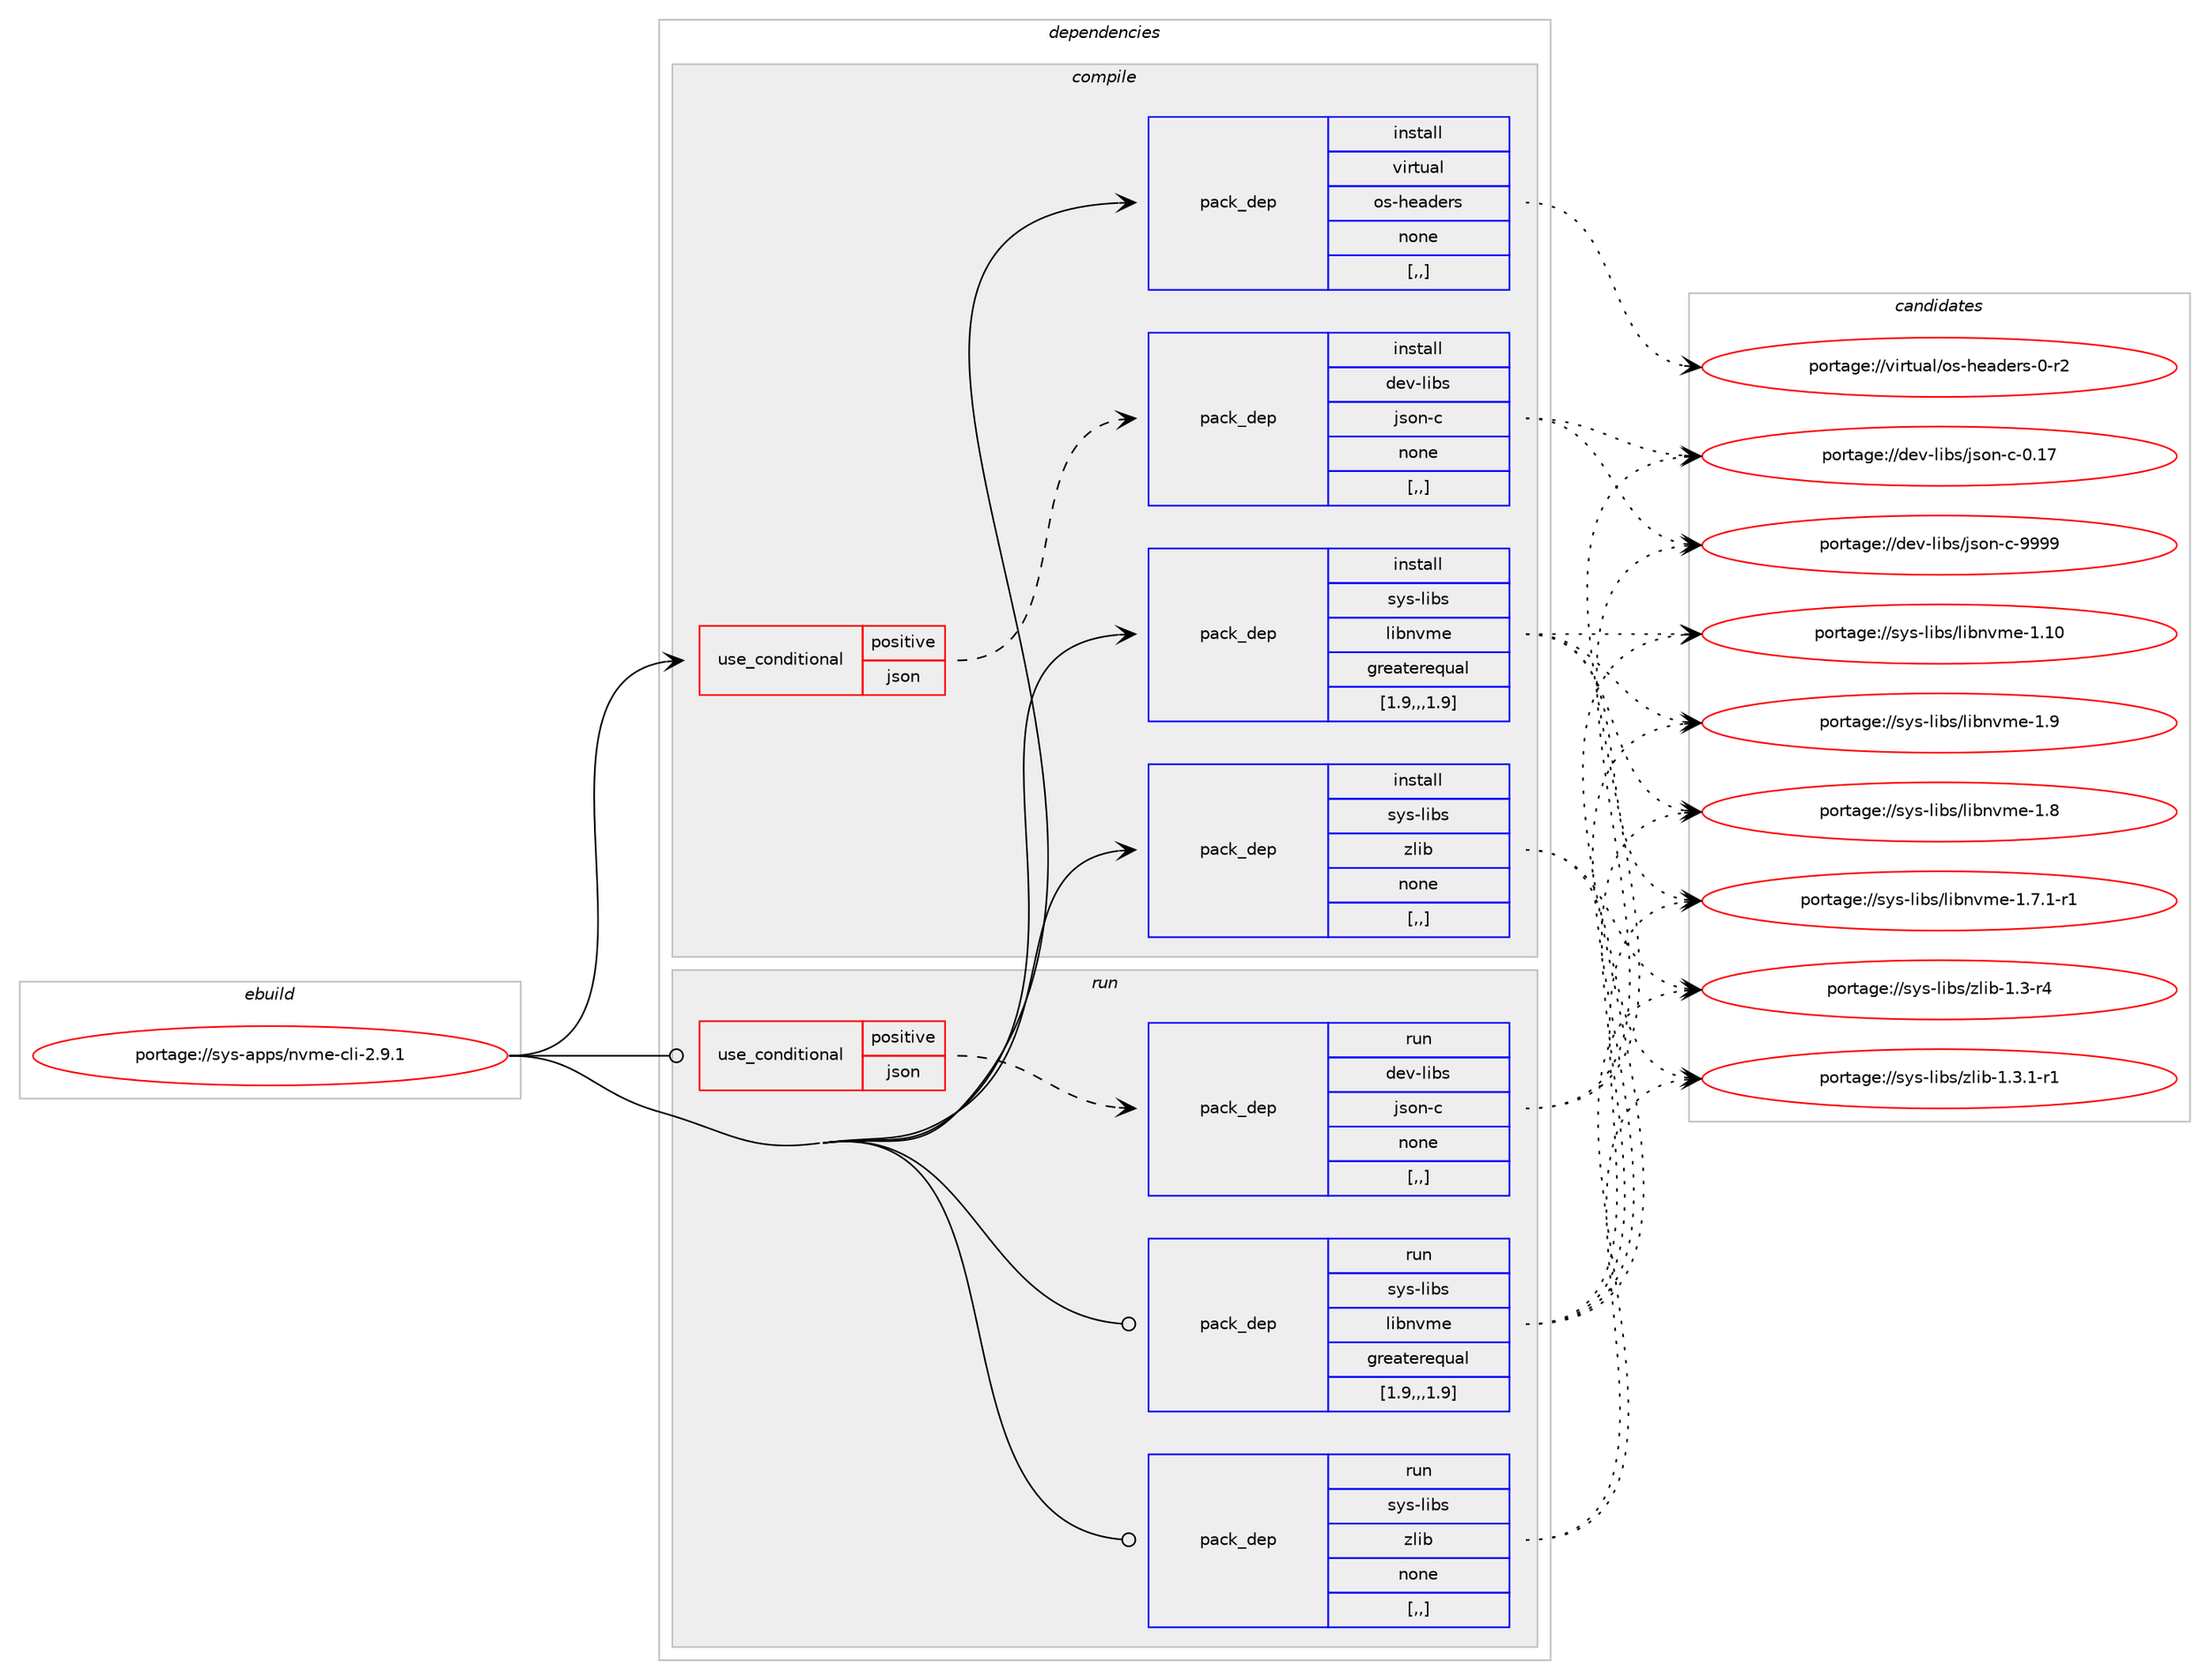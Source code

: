 digraph prolog {

# *************
# Graph options
# *************

newrank=true;
concentrate=true;
compound=true;
graph [rankdir=LR,fontname=Helvetica,fontsize=10,ranksep=1.5];#, ranksep=2.5, nodesep=0.2];
edge  [arrowhead=vee];
node  [fontname=Helvetica,fontsize=10];

# **********
# The ebuild
# **********

subgraph cluster_leftcol {
color=gray;
label=<<i>ebuild</i>>;
id [label="portage://sys-apps/nvme-cli-2.9.1", color=red, width=4, href="../sys-apps/nvme-cli-2.9.1.svg"];
}

# ****************
# The dependencies
# ****************

subgraph cluster_midcol {
color=gray;
label=<<i>dependencies</i>>;
subgraph cluster_compile {
fillcolor="#eeeeee";
style=filled;
label=<<i>compile</i>>;
subgraph cond245111 {
dependency931120 [label=<<TABLE BORDER="0" CELLBORDER="1" CELLSPACING="0" CELLPADDING="4"><TR><TD ROWSPAN="3" CELLPADDING="10">use_conditional</TD></TR><TR><TD>positive</TD></TR><TR><TD>json</TD></TR></TABLE>>, shape=none, color=red];
subgraph pack679344 {
dependency931121 [label=<<TABLE BORDER="0" CELLBORDER="1" CELLSPACING="0" CELLPADDING="4" WIDTH="220"><TR><TD ROWSPAN="6" CELLPADDING="30">pack_dep</TD></TR><TR><TD WIDTH="110">install</TD></TR><TR><TD>dev-libs</TD></TR><TR><TD>json-c</TD></TR><TR><TD>none</TD></TR><TR><TD>[,,]</TD></TR></TABLE>>, shape=none, color=blue];
}
dependency931120:e -> dependency931121:w [weight=20,style="dashed",arrowhead="vee"];
}
id:e -> dependency931120:w [weight=20,style="solid",arrowhead="vee"];
subgraph pack679345 {
dependency931122 [label=<<TABLE BORDER="0" CELLBORDER="1" CELLSPACING="0" CELLPADDING="4" WIDTH="220"><TR><TD ROWSPAN="6" CELLPADDING="30">pack_dep</TD></TR><TR><TD WIDTH="110">install</TD></TR><TR><TD>sys-libs</TD></TR><TR><TD>libnvme</TD></TR><TR><TD>greaterequal</TD></TR><TR><TD>[1.9,,,1.9]</TD></TR></TABLE>>, shape=none, color=blue];
}
id:e -> dependency931122:w [weight=20,style="solid",arrowhead="vee"];
subgraph pack679346 {
dependency931123 [label=<<TABLE BORDER="0" CELLBORDER="1" CELLSPACING="0" CELLPADDING="4" WIDTH="220"><TR><TD ROWSPAN="6" CELLPADDING="30">pack_dep</TD></TR><TR><TD WIDTH="110">install</TD></TR><TR><TD>sys-libs</TD></TR><TR><TD>zlib</TD></TR><TR><TD>none</TD></TR><TR><TD>[,,]</TD></TR></TABLE>>, shape=none, color=blue];
}
id:e -> dependency931123:w [weight=20,style="solid",arrowhead="vee"];
subgraph pack679347 {
dependency931124 [label=<<TABLE BORDER="0" CELLBORDER="1" CELLSPACING="0" CELLPADDING="4" WIDTH="220"><TR><TD ROWSPAN="6" CELLPADDING="30">pack_dep</TD></TR><TR><TD WIDTH="110">install</TD></TR><TR><TD>virtual</TD></TR><TR><TD>os-headers</TD></TR><TR><TD>none</TD></TR><TR><TD>[,,]</TD></TR></TABLE>>, shape=none, color=blue];
}
id:e -> dependency931124:w [weight=20,style="solid",arrowhead="vee"];
}
subgraph cluster_compileandrun {
fillcolor="#eeeeee";
style=filled;
label=<<i>compile and run</i>>;
}
subgraph cluster_run {
fillcolor="#eeeeee";
style=filled;
label=<<i>run</i>>;
subgraph cond245112 {
dependency931125 [label=<<TABLE BORDER="0" CELLBORDER="1" CELLSPACING="0" CELLPADDING="4"><TR><TD ROWSPAN="3" CELLPADDING="10">use_conditional</TD></TR><TR><TD>positive</TD></TR><TR><TD>json</TD></TR></TABLE>>, shape=none, color=red];
subgraph pack679348 {
dependency931126 [label=<<TABLE BORDER="0" CELLBORDER="1" CELLSPACING="0" CELLPADDING="4" WIDTH="220"><TR><TD ROWSPAN="6" CELLPADDING="30">pack_dep</TD></TR><TR><TD WIDTH="110">run</TD></TR><TR><TD>dev-libs</TD></TR><TR><TD>json-c</TD></TR><TR><TD>none</TD></TR><TR><TD>[,,]</TD></TR></TABLE>>, shape=none, color=blue];
}
dependency931125:e -> dependency931126:w [weight=20,style="dashed",arrowhead="vee"];
}
id:e -> dependency931125:w [weight=20,style="solid",arrowhead="odot"];
subgraph pack679349 {
dependency931127 [label=<<TABLE BORDER="0" CELLBORDER="1" CELLSPACING="0" CELLPADDING="4" WIDTH="220"><TR><TD ROWSPAN="6" CELLPADDING="30">pack_dep</TD></TR><TR><TD WIDTH="110">run</TD></TR><TR><TD>sys-libs</TD></TR><TR><TD>libnvme</TD></TR><TR><TD>greaterequal</TD></TR><TR><TD>[1.9,,,1.9]</TD></TR></TABLE>>, shape=none, color=blue];
}
id:e -> dependency931127:w [weight=20,style="solid",arrowhead="odot"];
subgraph pack679350 {
dependency931128 [label=<<TABLE BORDER="0" CELLBORDER="1" CELLSPACING="0" CELLPADDING="4" WIDTH="220"><TR><TD ROWSPAN="6" CELLPADDING="30">pack_dep</TD></TR><TR><TD WIDTH="110">run</TD></TR><TR><TD>sys-libs</TD></TR><TR><TD>zlib</TD></TR><TR><TD>none</TD></TR><TR><TD>[,,]</TD></TR></TABLE>>, shape=none, color=blue];
}
id:e -> dependency931128:w [weight=20,style="solid",arrowhead="odot"];
}
}

# **************
# The candidates
# **************

subgraph cluster_choices {
rank=same;
color=gray;
label=<<i>candidates</i>>;

subgraph choice679344 {
color=black;
nodesep=1;
choice10010111845108105981154710611511111045994557575757 [label="portage://dev-libs/json-c-9999", color=red, width=4,href="../dev-libs/json-c-9999.svg"];
choice10010111845108105981154710611511111045994548464955 [label="portage://dev-libs/json-c-0.17", color=red, width=4,href="../dev-libs/json-c-0.17.svg"];
dependency931121:e -> choice10010111845108105981154710611511111045994557575757:w [style=dotted,weight="100"];
dependency931121:e -> choice10010111845108105981154710611511111045994548464955:w [style=dotted,weight="100"];
}
subgraph choice679345 {
color=black;
nodesep=1;
choice115121115451081059811547108105981101181091014549464948 [label="portage://sys-libs/libnvme-1.10", color=red, width=4,href="../sys-libs/libnvme-1.10.svg"];
choice1151211154510810598115471081059811011810910145494657 [label="portage://sys-libs/libnvme-1.9", color=red, width=4,href="../sys-libs/libnvme-1.9.svg"];
choice1151211154510810598115471081059811011810910145494656 [label="portage://sys-libs/libnvme-1.8", color=red, width=4,href="../sys-libs/libnvme-1.8.svg"];
choice115121115451081059811547108105981101181091014549465546494511449 [label="portage://sys-libs/libnvme-1.7.1-r1", color=red, width=4,href="../sys-libs/libnvme-1.7.1-r1.svg"];
dependency931122:e -> choice115121115451081059811547108105981101181091014549464948:w [style=dotted,weight="100"];
dependency931122:e -> choice1151211154510810598115471081059811011810910145494657:w [style=dotted,weight="100"];
dependency931122:e -> choice1151211154510810598115471081059811011810910145494656:w [style=dotted,weight="100"];
dependency931122:e -> choice115121115451081059811547108105981101181091014549465546494511449:w [style=dotted,weight="100"];
}
subgraph choice679346 {
color=black;
nodesep=1;
choice115121115451081059811547122108105984549465146494511449 [label="portage://sys-libs/zlib-1.3.1-r1", color=red, width=4,href="../sys-libs/zlib-1.3.1-r1.svg"];
choice11512111545108105981154712210810598454946514511452 [label="portage://sys-libs/zlib-1.3-r4", color=red, width=4,href="../sys-libs/zlib-1.3-r4.svg"];
dependency931123:e -> choice115121115451081059811547122108105984549465146494511449:w [style=dotted,weight="100"];
dependency931123:e -> choice11512111545108105981154712210810598454946514511452:w [style=dotted,weight="100"];
}
subgraph choice679347 {
color=black;
nodesep=1;
choice1181051141161179710847111115451041019710010111411545484511450 [label="portage://virtual/os-headers-0-r2", color=red, width=4,href="../virtual/os-headers-0-r2.svg"];
dependency931124:e -> choice1181051141161179710847111115451041019710010111411545484511450:w [style=dotted,weight="100"];
}
subgraph choice679348 {
color=black;
nodesep=1;
choice10010111845108105981154710611511111045994557575757 [label="portage://dev-libs/json-c-9999", color=red, width=4,href="../dev-libs/json-c-9999.svg"];
choice10010111845108105981154710611511111045994548464955 [label="portage://dev-libs/json-c-0.17", color=red, width=4,href="../dev-libs/json-c-0.17.svg"];
dependency931126:e -> choice10010111845108105981154710611511111045994557575757:w [style=dotted,weight="100"];
dependency931126:e -> choice10010111845108105981154710611511111045994548464955:w [style=dotted,weight="100"];
}
subgraph choice679349 {
color=black;
nodesep=1;
choice115121115451081059811547108105981101181091014549464948 [label="portage://sys-libs/libnvme-1.10", color=red, width=4,href="../sys-libs/libnvme-1.10.svg"];
choice1151211154510810598115471081059811011810910145494657 [label="portage://sys-libs/libnvme-1.9", color=red, width=4,href="../sys-libs/libnvme-1.9.svg"];
choice1151211154510810598115471081059811011810910145494656 [label="portage://sys-libs/libnvme-1.8", color=red, width=4,href="../sys-libs/libnvme-1.8.svg"];
choice115121115451081059811547108105981101181091014549465546494511449 [label="portage://sys-libs/libnvme-1.7.1-r1", color=red, width=4,href="../sys-libs/libnvme-1.7.1-r1.svg"];
dependency931127:e -> choice115121115451081059811547108105981101181091014549464948:w [style=dotted,weight="100"];
dependency931127:e -> choice1151211154510810598115471081059811011810910145494657:w [style=dotted,weight="100"];
dependency931127:e -> choice1151211154510810598115471081059811011810910145494656:w [style=dotted,weight="100"];
dependency931127:e -> choice115121115451081059811547108105981101181091014549465546494511449:w [style=dotted,weight="100"];
}
subgraph choice679350 {
color=black;
nodesep=1;
choice115121115451081059811547122108105984549465146494511449 [label="portage://sys-libs/zlib-1.3.1-r1", color=red, width=4,href="../sys-libs/zlib-1.3.1-r1.svg"];
choice11512111545108105981154712210810598454946514511452 [label="portage://sys-libs/zlib-1.3-r4", color=red, width=4,href="../sys-libs/zlib-1.3-r4.svg"];
dependency931128:e -> choice115121115451081059811547122108105984549465146494511449:w [style=dotted,weight="100"];
dependency931128:e -> choice11512111545108105981154712210810598454946514511452:w [style=dotted,weight="100"];
}
}

}
